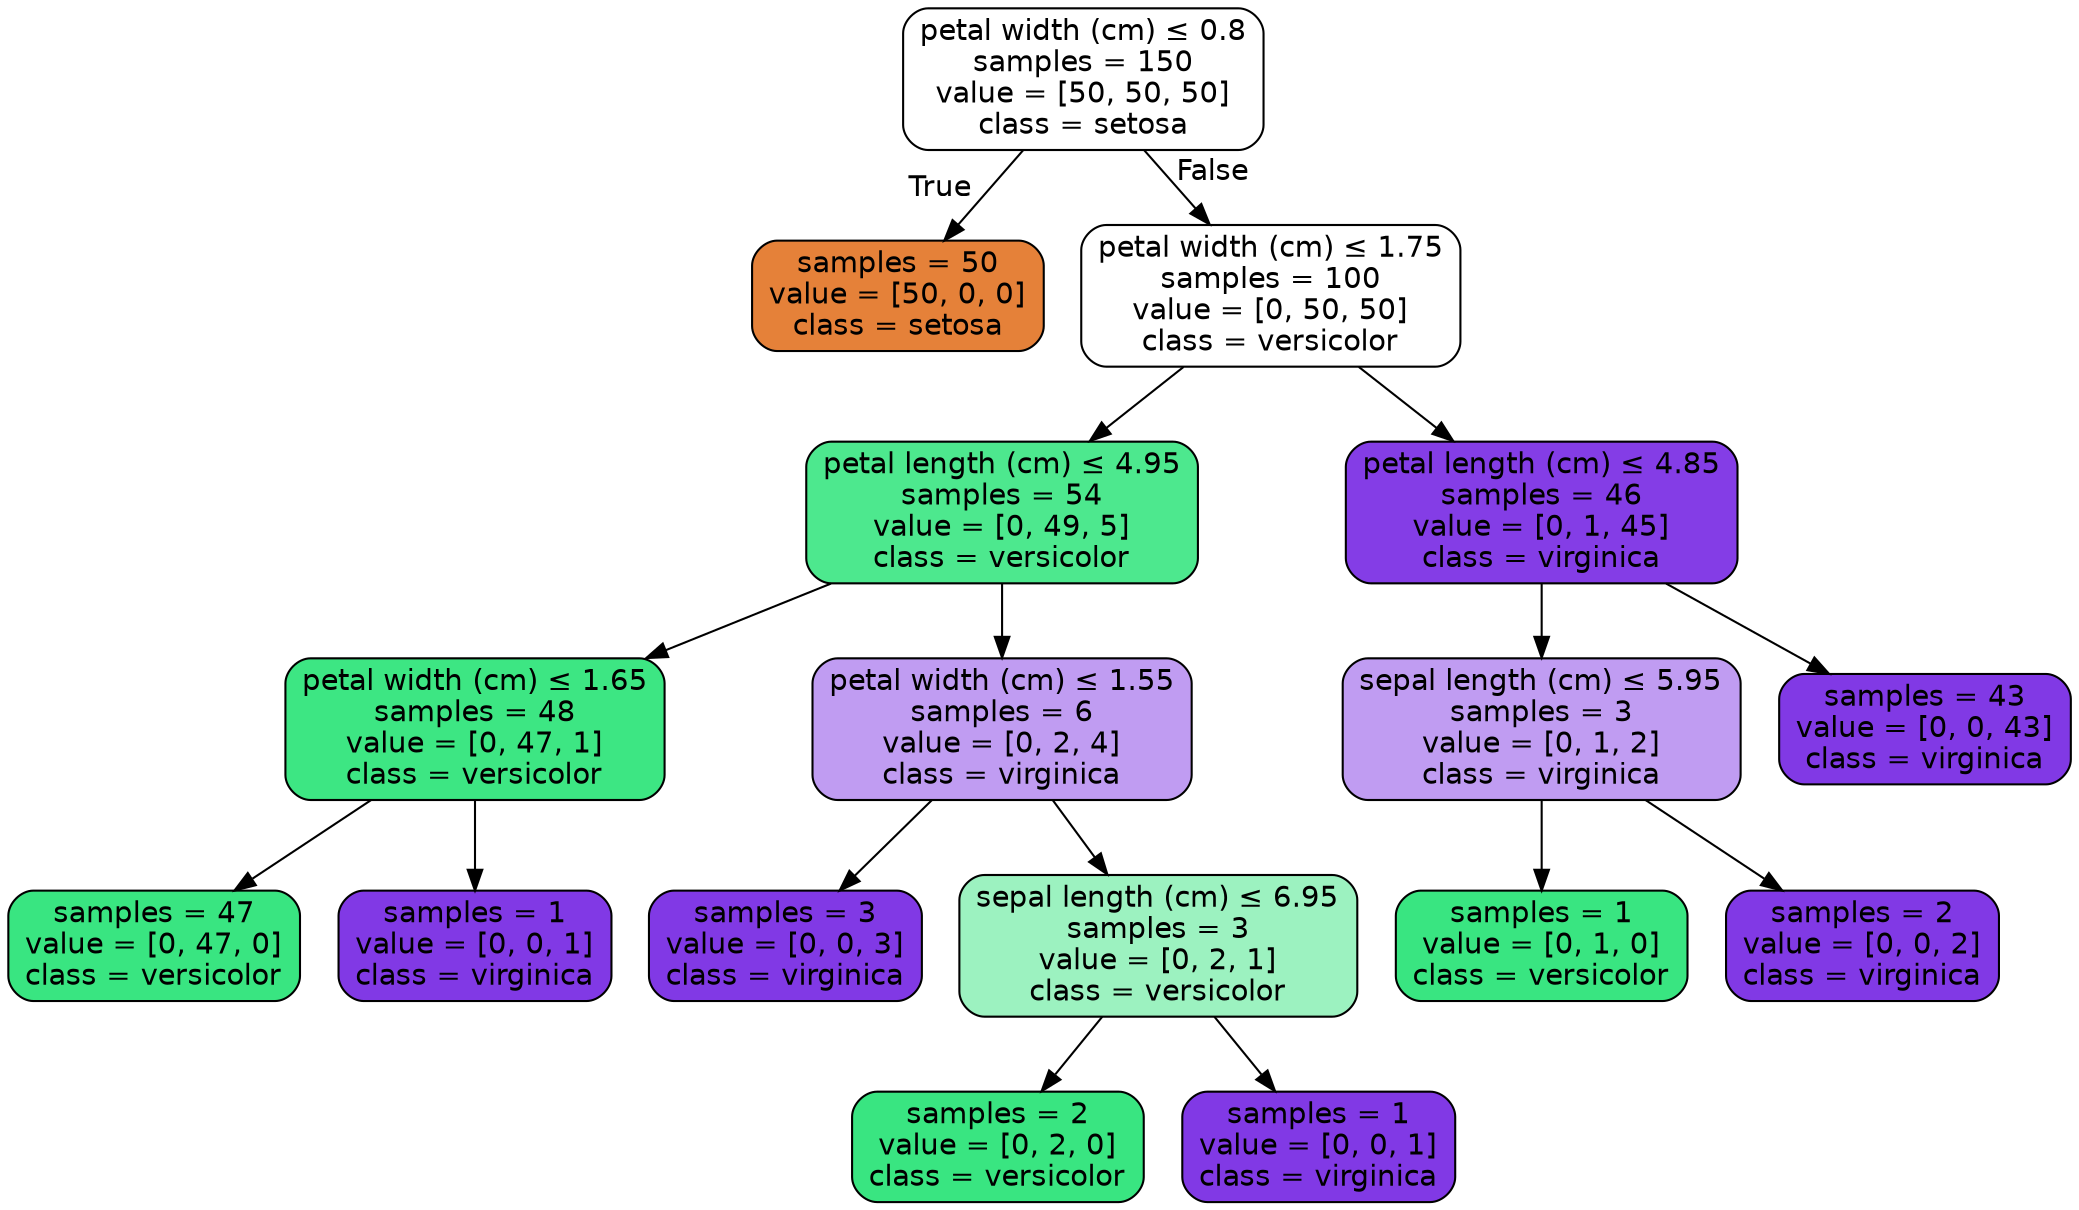 digraph Tree {
node [shape=box, style="filled, rounded", color="black", fontname=helvetica] ;
edge [fontname=helvetica] ;
0 [label=<petal width (cm) &le; 0.8<br/>samples = 150<br/>value = [50, 50, 50]<br/>class = setosa>, fillcolor="#e5813900"] ;
1 [label=<samples = 50<br/>value = [50, 0, 0]<br/>class = setosa>, fillcolor="#e58139ff"] ;
0 -> 1 [labeldistance=2.5, labelangle=45, headlabel="True"] ;
2 [label=<petal width (cm) &le; 1.75<br/>samples = 100<br/>value = [0, 50, 50]<br/>class = versicolor>, fillcolor="#39e58100"] ;
0 -> 2 [labeldistance=2.5, labelangle=-45, headlabel="False"] ;
3 [label=<petal length (cm) &le; 4.95<br/>samples = 54<br/>value = [0, 49, 5]<br/>class = versicolor>, fillcolor="#39e581e5"] ;
2 -> 3 ;
4 [label=<petal width (cm) &le; 1.65<br/>samples = 48<br/>value = [0, 47, 1]<br/>class = versicolor>, fillcolor="#39e581fa"] ;
3 -> 4 ;
5 [label=<samples = 47<br/>value = [0, 47, 0]<br/>class = versicolor>, fillcolor="#39e581ff"] ;
4 -> 5 ;
6 [label=<samples = 1<br/>value = [0, 0, 1]<br/>class = virginica>, fillcolor="#8139e5ff"] ;
4 -> 6 ;
7 [label=<petal width (cm) &le; 1.55<br/>samples = 6<br/>value = [0, 2, 4]<br/>class = virginica>, fillcolor="#8139e57f"] ;
3 -> 7 ;
8 [label=<samples = 3<br/>value = [0, 0, 3]<br/>class = virginica>, fillcolor="#8139e5ff"] ;
7 -> 8 ;
9 [label=<sepal length (cm) &le; 6.95<br/>samples = 3<br/>value = [0, 2, 1]<br/>class = versicolor>, fillcolor="#39e5817f"] ;
7 -> 9 ;
10 [label=<samples = 2<br/>value = [0, 2, 0]<br/>class = versicolor>, fillcolor="#39e581ff"] ;
9 -> 10 ;
11 [label=<samples = 1<br/>value = [0, 0, 1]<br/>class = virginica>, fillcolor="#8139e5ff"] ;
9 -> 11 ;
12 [label=<petal length (cm) &le; 4.85<br/>samples = 46<br/>value = [0, 1, 45]<br/>class = virginica>, fillcolor="#8139e5f9"] ;
2 -> 12 ;
13 [label=<sepal length (cm) &le; 5.95<br/>samples = 3<br/>value = [0, 1, 2]<br/>class = virginica>, fillcolor="#8139e57f"] ;
12 -> 13 ;
14 [label=<samples = 1<br/>value = [0, 1, 0]<br/>class = versicolor>, fillcolor="#39e581ff"] ;
13 -> 14 ;
15 [label=<samples = 2<br/>value = [0, 0, 2]<br/>class = virginica>, fillcolor="#8139e5ff"] ;
13 -> 15 ;
16 [label=<samples = 43<br/>value = [0, 0, 43]<br/>class = virginica>, fillcolor="#8139e5ff"] ;
12 -> 16 ;
}